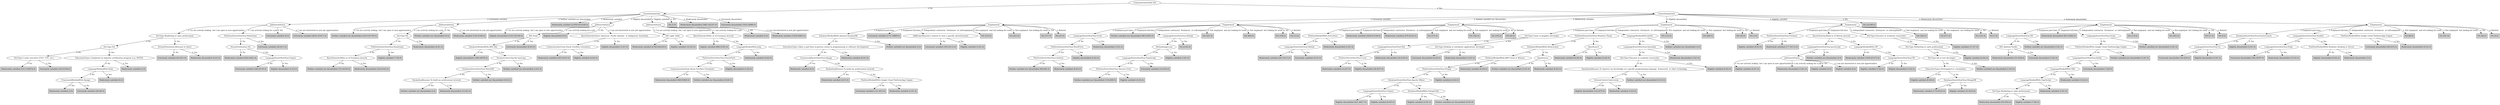 digraph J48Tree {
N0 [label="CommunicationTools.NA" ]
N0->N1 [label="= No"]
N1 [label="CareerSatisfaction" ]
N1->N2 [label="= Extremely satisfied"]
N2 [label="JobSearchStatus" ]
N2->N3 [label="= I’m not actively looking  but I am open to new opportunities"]
N3 [label="DevType.Marketing or sales professional" ]
N3->N4 [label="= No"]
N4 [label="DevType.NA" ]
N4->N5 [label="= No"]
N5 [label="DevType.C-suite executive (CEO  CTO  etc.)" ]
N5->N6 [label="= No"]
N6 [label="Moderately satisfied (5311.0/2874.0)" shape=box style=filled ]
N5->N7 [label="= Yes"]
N7 [label="Extremely satisfied (230.0/106.0)" shape=box style=filled ]
N4->N8 [label="= Yes"]
N8 [label="EducationTypes.Completed an industry certification program (e.g. MCPD)" ]
N8->N9 [label="= No"]
N9 [label="LanguageWorkedWith.Ruby" ]
N9->N10 [label="= No"]
N10 [label="FrameworkWorkedWith.Django" ]
N10->N11 [label="= Yes"]
N11 [label="Moderately satisfied (2.0)" shape=box style=filled ]
N10->N12 [label="= No"]
N12 [label="Extremely satisfied (26.0/6.0)" shape=box style=filled ]
N9->N13 [label="= Yes"]
N13 [label="Moderately satisfied (4.0)" shape=box style=filled ]
N8->N14 [label="= Yes"]
N14 [label="Moderately satisfied (2.0)" shape=box style=filled ]
N3->N15 [label="= Yes"]
N15 [label="SexualOrientation.Bisexual or Queer" ]
N15->N16 [label="= No"]
N16 [label="Extremely satisfied (62.0/21.0)" shape=box style=filled ]
N15->N17 [label="= Yes"]
N17 [label="Moderately dissatisfied (4.0/3.0)" shape=box style=filled ]
N2->N18 [label="= I am actively looking for a job"]
N18 [label="PlatformDesireNextYear.Mainframe" ]
N18->N19 [label="= No"]
N19 [label="SexualOrientation.NA" ]
N19->N20 [label="= No"]
N20 [label="Moderately satisfied (654.0/441.0)" shape=box style=filled ]
N19->N21 [label="= Yes"]
N21 [label="LanguageDesireNextYear.Clojure" ]
N21->N22 [label="= No"]
N22 [label="Extremely satisfied (246.0/159.0)" shape=box style=filled ]
N21->N23 [label="= Yes"]
N23 [label="Slightly dissatisfied (5.0/3.0)" shape=box style=filled ]
N18->N24 [label="= Yes"]
N24 [label="Extremely satisfied (26.0/11.0)" shape=box style=filled ]
N2->N25 [label="= NA"]
N25 [label="Extremely satisfied (0.0)" shape=box style=filled ]
N2->N26 [label="= I am not interested in new job opportunities"]
N26 [label="Extremely satisfied (4652.0/1471.0)" shape=box style=filled ]
N1->N27 [label="= Neither satisfied nor dissatisfied"]
N27 [label="JobSearchStatus" ]
N27->N28 [label="= I’m not actively looking  but I am open to new opportunities"]
N28 [label="Neither satisfied nor dissatisfied (2419.0/1765.0)" shape=box style=filled ]
N27->N29 [label="= I am actively looking for a job"]
N29 [label="DevType.NA" ]
N29->N30 [label="= No"]
N30 [label="PlatformDesireNextYear.Mainframe" ]
N30->N31 [label="= No"]
N31 [label="RaceEthnicity.White or of European descent" ]
N31->N32 [label="= No"]
N32 [label="Neither satisfied nor dissatisfied (372.0/230.0)" shape=box style=filled ]
N31->N33 [label="= Yes"]
N33 [label="Moderately dissatisfied (254.0/163.0)" shape=box style=filled ]
N30->N34 [label="= Yes"]
N34 [label="Slightly satisfied (7.0/4.0)" shape=box style=filled ]
N29->N35 [label="= Yes"]
N35 [label="Moderately dissatisfied (4.0/1.0)" shape=box style=filled ]
N27->N36 [label="= NA"]
N36 [label="Neither satisfied nor dissatisfied (0.0)" shape=box style=filled ]
N27->N37 [label="= I am not interested in new job opportunities"]
N37 [label="Moderately satisfied (534.0/346.0)" shape=box style=filled ]
N1->N38 [label="= Moderately satisfied"]
N38 [label="Moderately satisfied (21959.0/10166.0)" shape=box style=filled ]
N1->N39 [label="= Slightly dissatisfied"]
N39 [label="JobSearchStatus" ]
N39->N40 [label="= I’m not actively looking  but I am open to new opportunities"]
N40 [label="Slightly dissatisfied (3161.0/2194.0)" shape=box style=filled ]
N39->N41 [label="= I am actively looking for a job"]
N41 [label="IDE.Zend" ]
N41->N42 [label="= No"]
N42 [label="DatabaseWorkedWith.IBM Db2" ]
N42->N43 [label="= No"]
N43 [label="Slightly dissatisfied (1000.0/678.0)" shape=box style=filled ]
N42->N44 [label="= Yes"]
N44 [label="VersionControl.Zip file back-ups" ]
N44->N45 [label="= No"]
N45 [label="DatabaseDesireNextYear.MariaDB" ]
N45->N46 [label="= No"]
N46 [label="HackathonReasons.To build my professional network" ]
N46->N47 [label="= Yes"]
N47 [label="Neither satisfied nor dissatisfied (2.0)" shape=box style=filled ]
N46->N48 [label="= No"]
N48 [label="Moderately dissatisfied (14.0/2.0)" shape=box style=filled ]
N45->N49 [label="= Yes"]
N49 [label="Neither satisfied nor dissatisfied (6.0/2.0)" shape=box style=filled ]
N44->N50 [label="= Yes"]
N50 [label="Neither satisfied nor dissatisfied (2.0/1.0)" shape=box style=filled ]
N41->N51 [label="= Yes"]
N51 [label="Extremely dissatisfied (8.0/5.0)" shape=box style=filled ]
N39->N52 [label="= NA"]
N52 [label="Slightly dissatisfied (0.0)" shape=box style=filled ]
N39->N53 [label="= I am not interested in new job opportunities"]
N53 [label="RaceEthnicity.Native American  Pacific Islander  or Indigenous Australian" ]
N53->N54 [label="= No"]
N54 [label="CommunicationTools.Stack Overflow Enterprise" ]
N54->N55 [label="= No"]
N55 [label="Moderately satisfied (505.0/335.0)" shape=box style=filled ]
N54->N56 [label="= Yes"]
N56 [label="Slightly satisfied (4.0/2.0)" shape=box style=filled ]
N53->N57 [label="= Yes"]
N57 [label="Slightly dissatisfied (3.0/1.0)" shape=box style=filled ]
N1->N58 [label="= Slightly satisfied"]
N58 [label="JobSearchStatus" ]
N58->N59 [label="= I’m not actively looking  but I am open to new opportunities"]
N59 [label="IDE.Light Table" ]
N59->N60 [label="= No"]
N60 [label="Moderately satisfied (6768.0/4228.0)" shape=box style=filled ]
N59->N61 [label="= Yes"]
N61 [label="Slightly satisfied (10.0/3.0)" shape=box style=filled ]
N58->N62 [label="= I am actively looking for a job"]
N62 [label="RaceEthnicity.White or of European descent" ]
N62->N63 [label="= No"]
N63 [label="Slightly satisfied (860.0/595.0)" shape=box style=filled ]
N62->N64 [label="= Yes"]
N64 [label="LanguageWorkedWith.Julia" ]
N64->N65 [label="= No"]
N65 [label="PlatformDesireNextYear.SharePoint" ]
N65->N66 [label="= No"]
N66 [label="CommunicationTools.Stack Overflow Enterprise" ]
N66->N67 [label="= No"]
N67 [label="Moderately dissatisfied (660.0/468.0)" shape=box style=filled ]
N66->N68 [label="= Yes"]
N68 [label="Neither satisfied nor dissatisfied (8.0/6.0)" shape=box style=filled ]
N65->N69 [label="= Yes"]
N69 [label="Slightly dissatisfied (5.0/2.0)" shape=box style=filled ]
N64->N70 [label="= Yes"]
N70 [label="Moderately satisfied (6.0/2.0)" shape=box style=filled ]
N58->N71 [label="= NA"]
N71 [label="Moderately satisfied (0.0)" shape=box style=filled ]
N58->N72 [label="= I am not interested in new job opportunities"]
N72 [label="Moderately satisfied (1838.0/862.0)" shape=box style=filled ]
N1->N73 [label="= NA"]
N73 [label="NA (3.0)" shape=box style=filled ]
N1->N74 [label="= Moderately dissatisfied"]
N74 [label="Moderately dissatisfied (3681.0/2107.0)" shape=box style=filled ]
N1->N75 [label="= Extremely dissatisfied"]
N75 [label="Extremely dissatisfied (1653.0/989.0)" shape=box style=filled ]
N0->N76 [label="= Yes"]
N76 [label="CareerSatisfaction" ]
N76->N77 [label="= Extremely satisfied"]
N77 [label="Employment" ]
N77->N78 [label="= Employed part-time"]
N78 [label="DatabaseWorkedWith.Amazon DynamoDB" ]
N78->N79 [label="= No"]
N79 [label="EducationTypes.Taken a part-time in-person course in programming or software development" ]
N79->N80 [label="= No"]
N80 [label="FrameworkDesireNextYear.Django" ]
N80->N81 [label="= Yes"]
N81 [label="Moderately satisfied (4.0)" shape=box style=filled ]
N80->N82 [label="= No"]
N82 [label="HackathonReasons.To build my professional network" ]
N82->N83 [label="= Yes"]
N83 [label="Moderately satisfied (4.0/1.0)" shape=box style=filled ]
N82->N84 [label="= No"]
N84 [label="PlatformWorkedWith.Google Cloud Platform/App Engine" ]
N84->N85 [label="= No"]
N85 [label="Extremely satisfied (121.0/53.0)" shape=box style=filled ]
N84->N86 [label="= Yes"]
N86 [label="Moderately satisfied (2.0/1.0)" shape=box style=filled ]
N79->N87 [label="= Yes"]
N87 [label="Moderately satisfied (4.0/1.0)" shape=box style=filled ]
N78->N88 [label="= Yes"]
N88 [label="Neither satisfied nor dissatisfied (2.0)" shape=box style=filled ]
N77->N89 [label="= Employed full-time"]
N89 [label="Extremely satisfied (1751.0/889.0)" shape=box style=filled ]
N77->N90 [label="= Independent contractor  freelancer  or self-employed"]
N90 [label="AdBlockerReasons.I wanted to view a specific advertisement" ]
N90->N91 [label="= No"]
N91 [label="Extremely satisfied (303.0/112.0)" shape=box style=filled ]
N90->N92 [label="= Yes"]
N92 [label="Slightly satisfied (2.0/1.0)" shape=box style=filled ]
N77->N93 [label="= Not employed  and not looking for work"]
N93 [label="NA (316.0)" shape=box style=filled ]
N77->N94 [label="= Not employed  but looking for work"]
N94 [label="NA (423.0)" shape=box style=filled ]
N77->N95 [label="= NA"]
N95 [label="NA (117.0)" shape=box style=filled ]
N77->N96 [label="= Retired"]
N96 [label="NA (43.0)" shape=box style=filled ]
N76->N97 [label="= Neither satisfied nor dissatisfied"]
N97 [label="Employment" ]
N97->N98 [label="= Employed part-time"]
N98 [label="LanguageDesireNextYear.Scala" ]
N98->N99 [label="= No"]
N99 [label="PlatformDesireNextYear.WordPress" ]
N99->N100 [label="= No"]
N100 [label="PlatformDesireNextYear.Arduino" ]
N100->N101 [label="= No"]
N101 [label="Neither satisfied nor dissatisfied (98.0/62.0)" shape=box style=filled ]
N100->N102 [label="= Yes"]
N102 [label="Moderately satisfied (8.0/3.0)" shape=box style=filled ]
N99->N103 [label="= Yes"]
N103 [label="Slightly dissatisfied (4.0/2.0)" shape=box style=filled ]
N98->N104 [label="= Yes"]
N104 [label="Moderately dissatisfied (3.0/1.0)" shape=box style=filled ]
N97->N105 [label="= Employed full-time"]
N105 [label="Neither satisfied nor dissatisfied (863.0/583.0)" shape=box style=filled ]
N97->N106 [label="= Independent contractor  freelancer  or self-employed"]
N106 [label="LanguageDesireNextYear.Matlab" ]
N106->N107 [label="= No"]
N107 [label="Methodology.Lean" ]
N107->N108 [label="= No"]
N108 [label="LanguageDesireNextYear.TypeScript" ]
N108->N109 [label="= No"]
N109 [label="PlatformDesireNextYear.Amazon Echo" ]
N109->N110 [label="= No"]
N110 [label="Neither satisfied nor dissatisfied (154.0/89.0)" shape=box style=filled ]
N109->N111 [label="= Yes"]
N111 [label="Slightly satisfied (4.0/2.0)" shape=box style=filled ]
N108->N112 [label="= Yes"]
N112 [label="Extremely satisfied (14.0/10.0)" shape=box style=filled ]
N107->N113 [label="= Yes"]
N113 [label="Slightly satisfied (3.0/1.0)" shape=box style=filled ]
N106->N114 [label="= Yes"]
N114 [label="NA (4.0/2.0)" shape=box style=filled ]
N97->N115 [label="= Not employed  and not looking for work"]
N115 [label="NA (561.0)" shape=box style=filled ]
N97->N116 [label="= Not employed  but looking for work"]
N116 [label="NA (804.0)" shape=box style=filled ]
N97->N117 [label="= NA"]
N117 [label="NA (194.0)" shape=box style=filled ]
N97->N118 [label="= Retired"]
N118 [label="NA (12.0)" shape=box style=filled ]
N76->N119 [label="= Moderately satisfied"]
N119 [label="Employment" ]
N119->N120 [label="= Employed part-time"]
N120 [label="PlatformWorkedWith.Serverless" ]
N120->N121 [label="= No"]
N121 [label="LanguageDesireNextYear.Matlab" ]
N121->N122 [label="= No"]
N122 [label="Moderately satisfied (261.0/113.0)" shape=box style=filled ]
N121->N123 [label="= Yes"]
N123 [label="Extremely satisfied (4.0/1.0)" shape=box style=filled ]
N120->N124 [label="= Yes"]
N124 [label="Moderately dissatisfied (2.0/1.0)" shape=box style=filled ]
N119->N125 [label="= Employed full-time"]
N125 [label="Moderately satisfied (3628.0/1596.0)" shape=box style=filled ]
N119->N126 [label="= Independent contractor  freelancer  or self-employed"]
N126 [label="Moderately satisfied (476.0/223.0)" shape=box style=filled ]
N119->N127 [label="= Not employed  and not looking for work"]
N127 [label="NA (575.0)" shape=box style=filled ]
N119->N128 [label="= Not employed  but looking for work"]
N128 [label="NA (782.0)" shape=box style=filled ]
N119->N129 [label="= NA"]
N129 [label="NA (195.0)" shape=box style=filled ]
N119->N130 [label="= Retired"]
N130 [label="NA (44.0)" shape=box style=filled ]
N76->N131 [label="= Slightly dissatisfied"]
N131 [label="Employment" ]
N131->N132 [label="= Employed part-time"]
N132 [label="DevType.Game or graphics developer" ]
N132->N133 [label="= No"]
N133 [label="LanguageDesireNextYear.SQL" ]
N133->N134 [label="= No"]
N134 [label="PlatformDesireNextYear.Linux" ]
N134->N135 [label="= Yes"]
N135 [label="Moderately satisfied (14.0/7.0)" shape=box style=filled ]
N134->N136 [label="= No"]
N136 [label="Slightly dissatisfied (58.0/37.0)" shape=box style=filled ]
N133->N137 [label="= Yes"]
N137 [label="Moderately dissatisfied (24.0/18.0)" shape=box style=filled ]
N132->N138 [label="= Yes"]
N138 [label="DevType.Desktop or enterprise applications developer" ]
N138->N139 [label="= No"]
N139 [label="Extremely dissatisfied (4.0/2.0)" shape=box style=filled ]
N138->N140 [label="= Yes"]
N140 [label="Moderately dissatisfied (3.0/1.0)" shape=box style=filled ]
N131->N141 [label="= Employed full-time"]
N141 [label="PlatformDesireNextYear.Windows Phone" ]
N141->N142 [label="= No"]
N142 [label="DatabaseWorkedWith.Memcached" ]
N142->N143 [label="= No"]
N143 [label="PlatformWorkedWith.IBM Cloud or Watson" ]
N143->N144 [label="= No"]
N144 [label="PlatformDesireNextYear.Drupal" ]
N144->N145 [label="= No"]
N145 [label="DatabaseDesireNextYear.Apache HBase" ]
N145->N146 [label="= No"]
N146 [label="LanguageDesireNextYear.Clojure" ]
N146->N147 [label="= No"]
N147 [label="Slightly dissatisfied (921.0/617.0)" shape=box style=filled ]
N146->N148 [label="= Yes"]
N148 [label="Slightly satisfied (8.0/5.0)" shape=box style=filled ]
N145->N149 [label="= Yes"]
N149 [label="DatabaseWorkedWith.PostgreSQL" ]
N149->N150 [label="= Yes"]
N150 [label="Slightly satisfied (4.0/1.0)" shape=box style=filled ]
N149->N151 [label="= No"]
N151 [label="Neither satisfied nor dissatisfied (9.0/5.0)" shape=box style=filled ]
N144->N152 [label="= Yes"]
N152 [label="Slightly satisfied (4.0/2.0)" shape=box style=filled ]
N143->N153 [label="= Yes"]
N153 [label="Moderately satisfied (6.0/4.0)" shape=box style=filled ]
N142->N154 [label="= Yes"]
N154 [label="OpenSource" ]
N154->N155 [label="= No"]
N155 [label="Neither satisfied nor dissatisfied (5.0/1.0)" shape=box style=filled ]
N154->N156 [label="= Yes"]
N156 [label="Moderately satisfied (6.0/2.0)" shape=box style=filled ]
N141->N157 [label="= Yes"]
N157 [label="OpenSource" ]
N157->N158 [label="= No"]
N158 [label="Moderately satisfied (6.0/2.0)" shape=box style=filled ]
N157->N159 [label="= Yes"]
N159 [label="Slightly satisfied (4.0/2.0)" shape=box style=filled ]
N131->N160 [label="= Independent contractor  freelancer  or self-employed"]
N160 [label="LanguageWorkedWith.Kotlin" ]
N160->N161 [label="= No"]
N161 [label="LanguageDesireNextYear.Assembly" ]
N161->N162 [label="= No"]
N162 [label="DevType.Educator or academic researcher" ]
N162->N163 [label="= No"]
N163 [label="HackathonReasons.To improve my knowledge of a specific programming language  framework  or other technology" ]
N163->N164 [label="= No"]
N164 [label="VersionControl.Subversion" ]
N164->N165 [label="= No"]
N165 [label="Slightly dissatisfied (122.0/70.0)" shape=box style=filled ]
N164->N166 [label="= Yes"]
N166 [label="Moderately satisfied (5.0/3.0)" shape=box style=filled ]
N163->N167 [label="= Yes"]
N167 [label="Neither satisfied nor dissatisfied (5.0/3.0)" shape=box style=filled ]
N162->N168 [label="= Yes"]
N168 [label="Slightly satisfied (6.0/2.0)" shape=box style=filled ]
N161->N169 [label="= Yes"]
N169 [label="Moderately dissatisfied (3.0/1.0)" shape=box style=filled ]
N160->N170 [label="= Yes"]
N170 [label="Neither satisfied nor dissatisfied (3.0)" shape=box style=filled ]
N131->N171 [label="= Not employed  and not looking for work"]
N171 [label="NA (133.0)" shape=box style=filled ]
N131->N172 [label="= Not employed  but looking for work"]
N172 [label="NA (466.0)" shape=box style=filled ]
N131->N173 [label="= NA"]
N173 [label="NA (58.0)" shape=box style=filled ]
N131->N174 [label="= Retired"]
N174 [label="NA (5.0)" shape=box style=filled ]
N76->N175 [label="= Slightly satisfied"]
N175 [label="Employment" ]
N175->N176 [label="= Employed part-time"]
N176 [label="PlatformDesireNextYear.Firebase" ]
N176->N177 [label="= Yes"]
N177 [label="Slightly satisfied (8.0/3.0)" shape=box style=filled ]
N176->N178 [label="= No"]
N178 [label="Moderately satisfied (177.0/112.0)" shape=box style=filled ]
N175->N179 [label="= Employed full-time"]
N179 [label="RaceEthnicity.Black or of African descent" ]
N179->N180 [label="= Yes"]
N180 [label="LanguageDesireNextYear.JavaScript" ]
N180->N181 [label="= Yes"]
N181 [label="JobSearchStatus" ]
N181->N182 [label="= I’m not actively looking  but I am open to new opportunities"]
N182 [label="Slightly satisfied (4.0/1.0)" shape=box style=filled ]
N181->N183 [label="= I am actively looking for a job"]
N183 [label="Moderately dissatisfied (3.0/1.0)" shape=box style=filled ]
N181->N184 [label="= NA"]
N184 [label="Slightly satisfied (0.0)" shape=box style=filled ]
N181->N185 [label="= I am not interested in new job opportunities"]
N185 [label="Slightly satisfied (0.0)" shape=box style=filled ]
N180->N186 [label="= No"]
N186 [label="Neither satisfied nor dissatisfied (4.0)" shape=box style=filled ]
N179->N187 [label="= No"]
N187 [label="LanguageWorkedWith.F#" ]
N187->N188 [label="= No"]
N188 [label="Moderately satisfied (1930.0/1273.0)" shape=box style=filled ]
N187->N189 [label="= Yes"]
N189 [label="LanguageDesireNextYear.F#" ]
N189->N190 [label="= No"]
N190 [label="Slightly satisfied (5.0/2.0)" shape=box style=filled ]
N189->N191 [label="= Yes"]
N191 [label="Slightly dissatisfied (5.0/2.0)" shape=box style=filled ]
N175->N192 [label="= Independent contractor  freelancer  or self-employed"]
N192 [label="DevType.Educator or academic researcher" ]
N192->N193 [label="= No"]
N193 [label="DevType.Marketing or sales professional" ]
N193->N194 [label="= No"]
N194 [label="DevType.QA or test developer" ]
N194->N195 [label="= No"]
N195 [label="EducationTypes.Participated in a hackathon" ]
N195->N196 [label="= Yes"]
N196 [label="Slightly satisfied (8.0/4.0)" shape=box style=filled ]
N195->N197 [label="= No"]
N197 [label="DatabaseDesireNextYear.MongoDB" ]
N197->N198 [label="= No"]
N198 [label="Moderately satisfied (179.0/103.0)" shape=box style=filled ]
N197->N199 [label="= Yes"]
N199 [label="Slightly satisfied (23.0/10.0)" shape=box style=filled ]
N194->N200 [label="= Yes"]
N200 [label="Neither satisfied nor dissatisfied (5.0/3.0)" shape=box style=filled ]
N193->N201 [label="= Yes"]
N201 [label="Slightly satisfied (6.0/4.0)" shape=box style=filled ]
N192->N202 [label="= Yes"]
N202 [label="Slightly satisfied (11.0/7.0)" shape=box style=filled ]
N175->N203 [label="= Not employed  and not looking for work"]
N203 [label="NA (282.0)" shape=box style=filled ]
N175->N204 [label="= Not employed  but looking for work"]
N204 [label="NA (571.0)" shape=box style=filled ]
N175->N205 [label="= NA"]
N205 [label="NA (101.0)" shape=box style=filled ]
N175->N206 [label="= Retired"]
N206 [label="NA (7.0)" shape=box style=filled ]
N76->N207 [label="= NA"]
N207 [label="NA (22348.0)" shape=box style=filled ]
N76->N208 [label="= Moderately dissatisfied"]
N208 [label="Employment" ]
N208->N209 [label="= Employed part-time"]
N209 [label="LanguageDesireNextYear.F#" ]
N209->N210 [label="= No"]
N210 [label="IDE.Android Studio" ]
N210->N211 [label="= No"]
N211 [label="Moderately dissatisfied (53.0/28.0)" shape=box style=filled ]
N210->N212 [label="= Yes"]
N212 [label="Extremely dissatisfied (5.0/2.0)" shape=box style=filled ]
N209->N213 [label="= Yes"]
N213 [label="Neither satisfied nor dissatisfied (3.0/1.0)" shape=box style=filled ]
N208->N214 [label="= Employed full-time"]
N214 [label="Moderately dissatisfied (853.0/462.0)" shape=box style=filled ]
N208->N215 [label="= Independent contractor  freelancer  or self-employed"]
N215 [label="LanguageDesireNextYear.Scala" ]
N215->N216 [label="= No"]
N216 [label="PlatformWorkedWith.Google Cloud Platform/App Engine" ]
N216->N217 [label="= No"]
N217 [label="LanguageDesireNextYear.Kotlin" ]
N217->N218 [label="= No"]
N218 [label="LanguageWorkedWith.VBA" ]
N218->N219 [label="= No"]
N219 [label="LanguageWorkedWith.TypeScript" ]
N219->N220 [label="= No"]
N220 [label="DevType.Marketing or sales professional" ]
N220->N221 [label="= No"]
N221 [label="Moderately dissatisfied (93.0/50.0)" shape=box style=filled ]
N220->N222 [label="= Yes"]
N222 [label="Slightly satisfied (7.0/4.0)" shape=box style=filled ]
N219->N223 [label="= Yes"]
N223 [label="Moderately satisfied (3.0/1.0)" shape=box style=filled ]
N218->N224 [label="= Yes"]
N224 [label="Moderately satisfied (5.0/2.0)" shape=box style=filled ]
N217->N225 [label="= Yes"]
N225 [label="Extremely dissatisfied (7.0/4.0)" shape=box style=filled ]
N216->N226 [label="= Yes"]
N226 [label="Neither satisfied nor dissatisfied (3.0/1.0)" shape=box style=filled ]
N215->N227 [label="= Yes"]
N227 [label="Neither satisfied nor dissatisfied (3.0/1.0)" shape=box style=filled ]
N208->N228 [label="= Not employed  and not looking for work"]
N228 [label="NA (118.0)" shape=box style=filled ]
N208->N229 [label="= Not employed  but looking for work"]
N229 [label="NA (365.0)" shape=box style=filled ]
N208->N230 [label="= NA"]
N230 [label="NA (57.0)" shape=box style=filled ]
N208->N231 [label="= Retired"]
N231 [label="NA (6.0)" shape=box style=filled ]
N76->N232 [label="= Extremely dissatisfied"]
N232 [label="Employment" ]
N232->N233 [label="= Employed part-time"]
N233 [label="DatabaseDesireNextYear.Elasticsearch" ]
N233->N234 [label="= No"]
N234 [label="LanguageDesireNextYear.Go" ]
N234->N235 [label="= No"]
N235 [label="Extremely dissatisfied (36.0/24.0)" shape=box style=filled ]
N234->N236 [label="= Yes"]
N236 [label="Slightly dissatisfied (4.0/1.0)" shape=box style=filled ]
N233->N237 [label="= Yes"]
N237 [label="Slightly dissatisfied (3.0/1.0)" shape=box style=filled ]
N232->N238 [label="= Employed full-time"]
N238 [label="LanguageDesireNextYear.Haskell" ]
N238->N239 [label="= No"]
N239 [label="LanguageDesireNextYear.Ruby" ]
N239->N240 [label="= No"]
N240 [label="Extremely dissatisfied (382.0/197.0)" shape=box style=filled ]
N239->N241 [label="= Yes"]
N241 [label="Moderately dissatisfied (10.0/5.0)" shape=box style=filled ]
N238->N242 [label="= Yes"]
N242 [label="PlatformWorkedWith.Windows Desktop or Server" ]
N242->N243 [label="= No"]
N243 [label="Slightly dissatisfied (6.0/2.0)" shape=box style=filled ]
N242->N244 [label="= Yes"]
N244 [label="Moderately dissatisfied (3.0)" shape=box style=filled ]
N232->N245 [label="= Independent contractor  freelancer  or self-employed"]
N245 [label="PlatformWorkedWith.Google Cloud Platform/App Engine" ]
N245->N246 [label="= No"]
N246 [label="Extremely dissatisfied (68.0/35.0)" shape=box style=filled ]
N245->N247 [label="= Yes"]
N247 [label="Moderately dissatisfied (6.0/2.0)" shape=box style=filled ]
N232->N248 [label="= Not employed  and not looking for work"]
N248 [label="NA (88.0)" shape=box style=filled ]
N232->N249 [label="= Not employed  but looking for work"]
N249 [label="NA (301.0)" shape=box style=filled ]
N232->N250 [label="= NA"]
N250 [label="NA (44.0)" shape=box style=filled ]
N232->N251 [label="= Retired"]
N251 [label="NA (9.0)" shape=box style=filled ]
}

